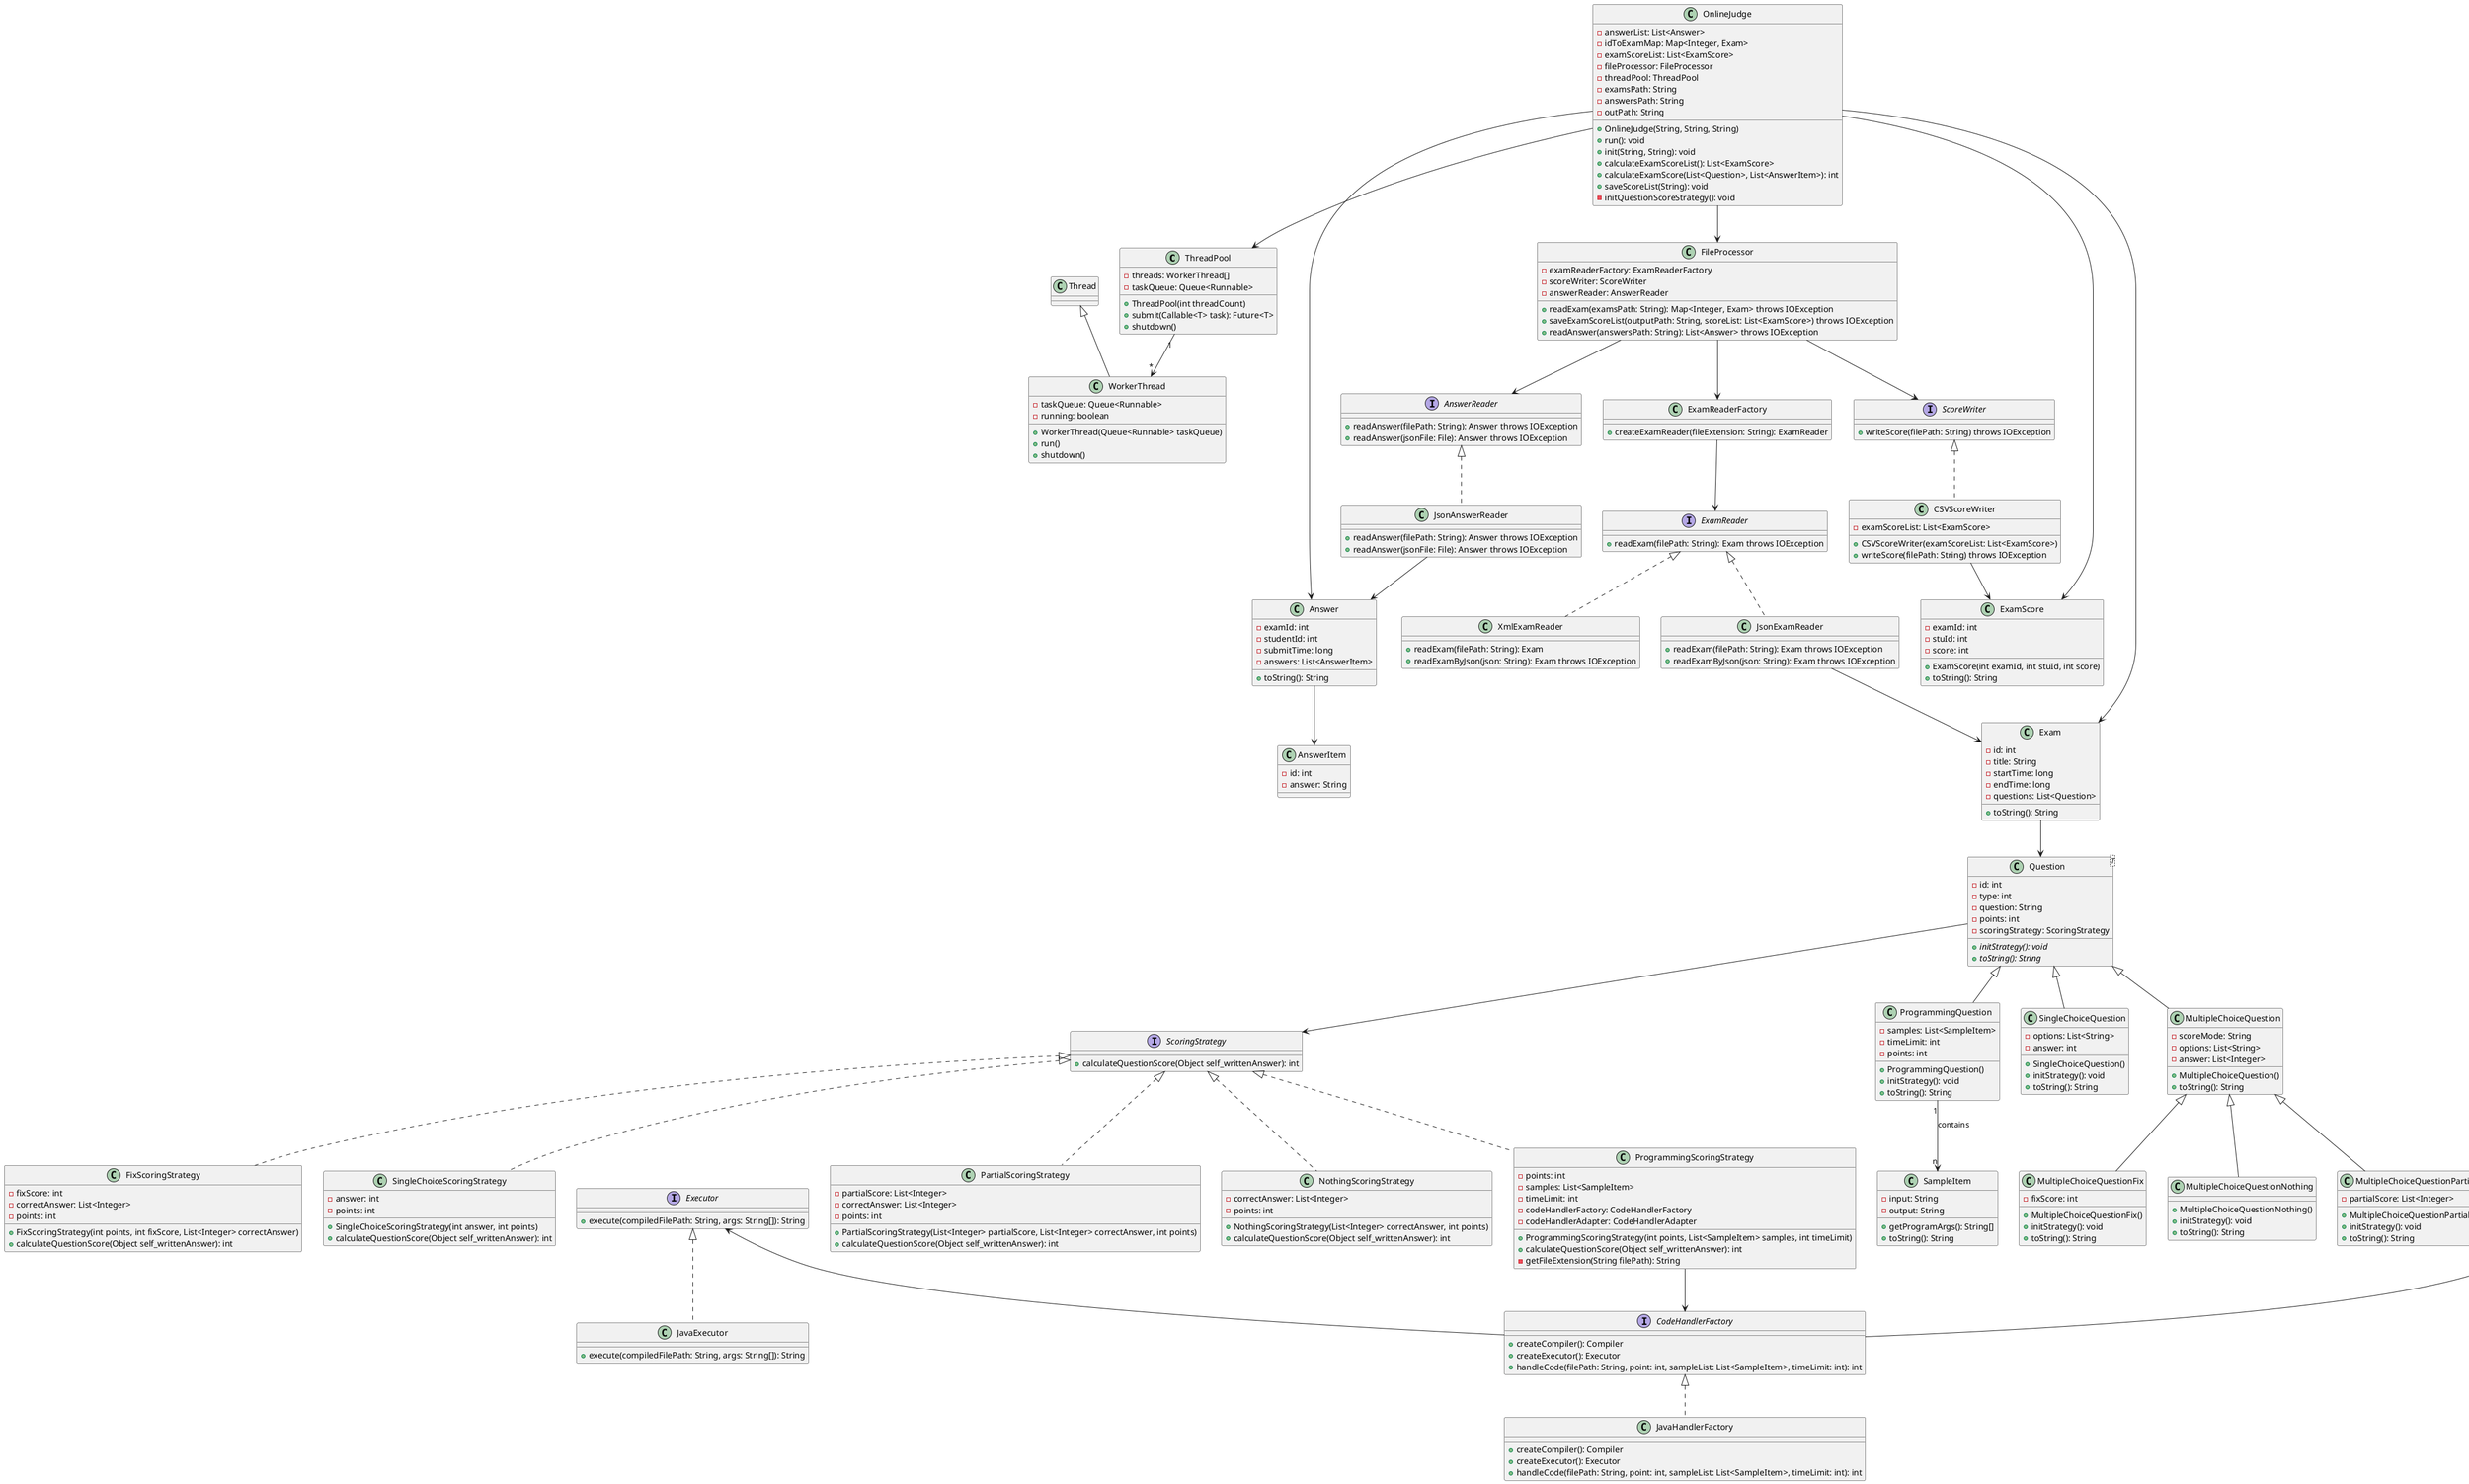 @startuml

class ThreadPool {
    - threads: WorkerThread[]
    - taskQueue: Queue<Runnable>
    + {method} ThreadPool(int threadCount)
    + {method} submit(Callable<T> task): Future<T>
    + {method} shutdown()
}

class WorkerThread extends Thread {
    - taskQueue: Queue<Runnable>
    - running: boolean
    + {method} WorkerThread(Queue<Runnable> taskQueue)
    + {method} run()
    + {method} shutdown()
}


class OnlineJudge {
    - answerList: List<Answer>
    - idToExamMap: Map<Integer, Exam>
    - examScoreList: List<ExamScore>
    - fileProcessor: FileProcessor
    - threadPool: ThreadPool
    - examsPath: String
    - answersPath: String
    - outPath: String
    + OnlineJudge(String, String, String)
    + run(): void
    + init(String, String): void
    + calculateExamScoreList(): List<ExamScore>
    + calculateExamScore(List<Question>, List<AnswerItem>): int
    + saveScoreList(String): void
    - initQuestionScoreStrategy(): void
}

interface ScoringStrategy {
    + {method} calculateQuestionScore(Object self_writtenAnswer): int
}


class SingleChoiceScoringStrategy implements ScoringStrategy {
    - answer: int
    - points: int
    + {method} SingleChoiceScoringStrategy(int answer, int points)
    + {method} calculateQuestionScore(Object self_writtenAnswer): int
}

class ProgrammingScoringStrategy implements ScoringStrategy {
    - points: int
    - samples: List<SampleItem>
    - timeLimit: int
    - codeHandlerFactory: CodeHandlerFactory
    - codeHandlerAdapter: CodeHandlerAdapter
    + {method} ProgrammingScoringStrategy(int points, List<SampleItem> samples, int timeLimit)
    + {method} calculateQuestionScore(Object self_writtenAnswer): int
    - {method} getFileExtension(String filePath): String
}



class PartialScoringStrategy implements ScoringStrategy {
    - partialScore: List<Integer>
    - correctAnswer: List<Integer>
    - points: int
    + {method} PartialScoringStrategy(List<Integer> partialScore, List<Integer> correctAnswer, int points)
    + {method} calculateQuestionScore(Object self_writtenAnswer): int
}

class NothingScoringStrategy implements ScoringStrategy {
    - correctAnswer: List<Integer>
    - points: int
    + {method} NothingScoringStrategy(List<Integer> correctAnswer, int points)
    + {method} calculateQuestionScore(Object self_writtenAnswer): int
}

class FixScoringStrategy implements ScoringStrategy {
    - fixScore: int
    - correctAnswer: List<Integer>
    - points: int
    + {method} FixScoringStrategy(int points, int fixScore, List<Integer> correctAnswer)
    + {method} calculateQuestionScore(Object self_writtenAnswer): int
}

class Question<T> {
    - id: int
    - type: int
    - question: String
    - points: int
    - scoringStrategy: ScoringStrategy
    + {abstract} initStrategy(): void
    + {abstract} toString(): String
}

class ProgrammingQuestion extends Question{
    - samples: List<SampleItem>
    - timeLimit: int
    - points: int
    + {method} ProgrammingQuestion()
    + {method} initStrategy(): void
    + {method} toString(): String
}

class SingleChoiceQuestion extends Question{
    - options: List<String>
    - answer: int
    + {method} SingleChoiceQuestion()
    + {method} initStrategy(): void
    + {method} toString(): String
}

class MultipleChoiceQuestion extends Question{
    - scoreMode: String
    - options: List<String>
    - answer: List<Integer>
    + {method} MultipleChoiceQuestion()
    + {method} toString(): String
}

class MultipleChoiceQuestionFix extends MultipleChoiceQuestion{
    - fixScore: int
    + {method} MultipleChoiceQuestionFix()
    + {method} initStrategy(): void
    + {method} toString(): String
}

class MultipleChoiceQuestionNothing extends MultipleChoiceQuestion{
    + {method} MultipleChoiceQuestionNothing()
    + {method} initStrategy(): void
    + {method} toString(): String
}

class MultipleChoiceQuestionPartial extends MultipleChoiceQuestion{
    - partialScore: List<Integer>
    + {method} MultipleChoiceQuestionPartial()
    + {method} initStrategy(): void
    + {method} toString(): String
}

class Answer {
    - examId: int
    - studentId: int
    - submitTime: long
    - answers: List<AnswerItem>
    + toString(): String
}

class AnswerItem {
    - id: int
    - answer: String
}

class Exam {
    - id: int
    - title: String
    - startTime: long
    - endTime: long
    - questions: List<Question>
    + toString(): String
}

class ExamScore {
    - examId: int
    - stuId: int
    - score: int
    + ExamScore(int examId, int stuId, int score)
    + toString(): String
}

class SampleItem {
    - input: String
    - output: String
    + getProgramArgs(): String[]
    + toString(): String
}

interface ScoreWriter {
    + writeScore(filePath: String) throws IOException
}

interface ExamReader {
    + readExam(filePath: String): Exam throws IOException
}

interface AnswerReader {
    + readAnswer(filePath: String): Answer throws IOException
    + readAnswer(jsonFile: File): Answer throws IOException
}

class FileProcessor {
    - examReaderFactory: ExamReaderFactory
    - scoreWriter: ScoreWriter
    - answerReader: AnswerReader

    + readExam(examsPath: String): Map<Integer, Exam> throws IOException
    + saveExamScoreList(outputPath: String, scoreList: List<ExamScore>) throws IOException
    + readAnswer(answersPath: String): List<Answer> throws IOException
}

class ExamReaderFactory {
    + createExamReader(fileExtension: String): ExamReader
}

class CSVScoreWriter implements ScoreWriter{
    - examScoreList: List<ExamScore>

    + CSVScoreWriter(examScoreList: List<ExamScore>)
    + writeScore(filePath: String) throws IOException
}

class JsonAnswerReader implements AnswerReader{
    + readAnswer(filePath: String): Answer throws IOException
    + readAnswer(jsonFile: File): Answer throws IOException
}

class JsonExamReader implements ExamReader{
    + readExam(filePath: String): Exam throws IOException
    + readExamByJson(json: String): Exam throws IOException
}

class XmlExamReader implements ExamReader{
    + readExam(filePath: String): Exam
    + readExamByJson(json: String): Exam throws IOException
}

interface Executor {
    + execute(compiledFilePath: String, args: String[]): String
}

interface Compiler {
    + compile(filePath: String): boolean
    + getCompileDirectory(): String
}

interface CodeHandlerFactory {
    + createCompiler(): Compiler
    + createExecutor(): Executor
    + handleCode(filePath: String, point: int, sampleList: List<SampleItem>, timeLimit: int): int
}


class JavaCompiler implements Compiler{
    - compileDirectory: String

    + JavaCompiler()
    + getCompileDirectory(): String
    + compile(filePath: String): boolean
}

class JavaExecutor implements Executor{
    + execute(compiledFilePath: String, args: String[]): String
}

class JavaHandlerFactory implements CodeHandlerFactory{
    + createCompiler(): Compiler
    + createExecutor(): Executor
    + handleCode(filePath: String, point: int, sampleList: List<SampleItem>, timeLimit: int): int
}


OnlineJudge --> Answer
OnlineJudge --> Exam
OnlineJudge --> ExamScore
OnlineJudge --> FileProcessor
OnlineJudge --> ThreadPool

FileProcessor --> ExamReaderFactory
FileProcessor --> ScoreWriter
FileProcessor --> AnswerReader

Question --> ScoringStrategy

ProgrammingQuestion "1" --> "n" SampleItem : contains
ProgrammingScoringStrategy --> CodeHandlerFactory



ThreadPool "1" --> "*" WorkerThread

Answer --> AnswerItem

Exam --> Question


ExamReaderFactory --> ExamReader

CSVScoreWriter --> ExamScore

JsonAnswerReader --> Answer

JsonExamReader --> Exam

Executor <-- CodeHandlerFactory
Compiler <-- CodeHandlerFactory



@enduml
